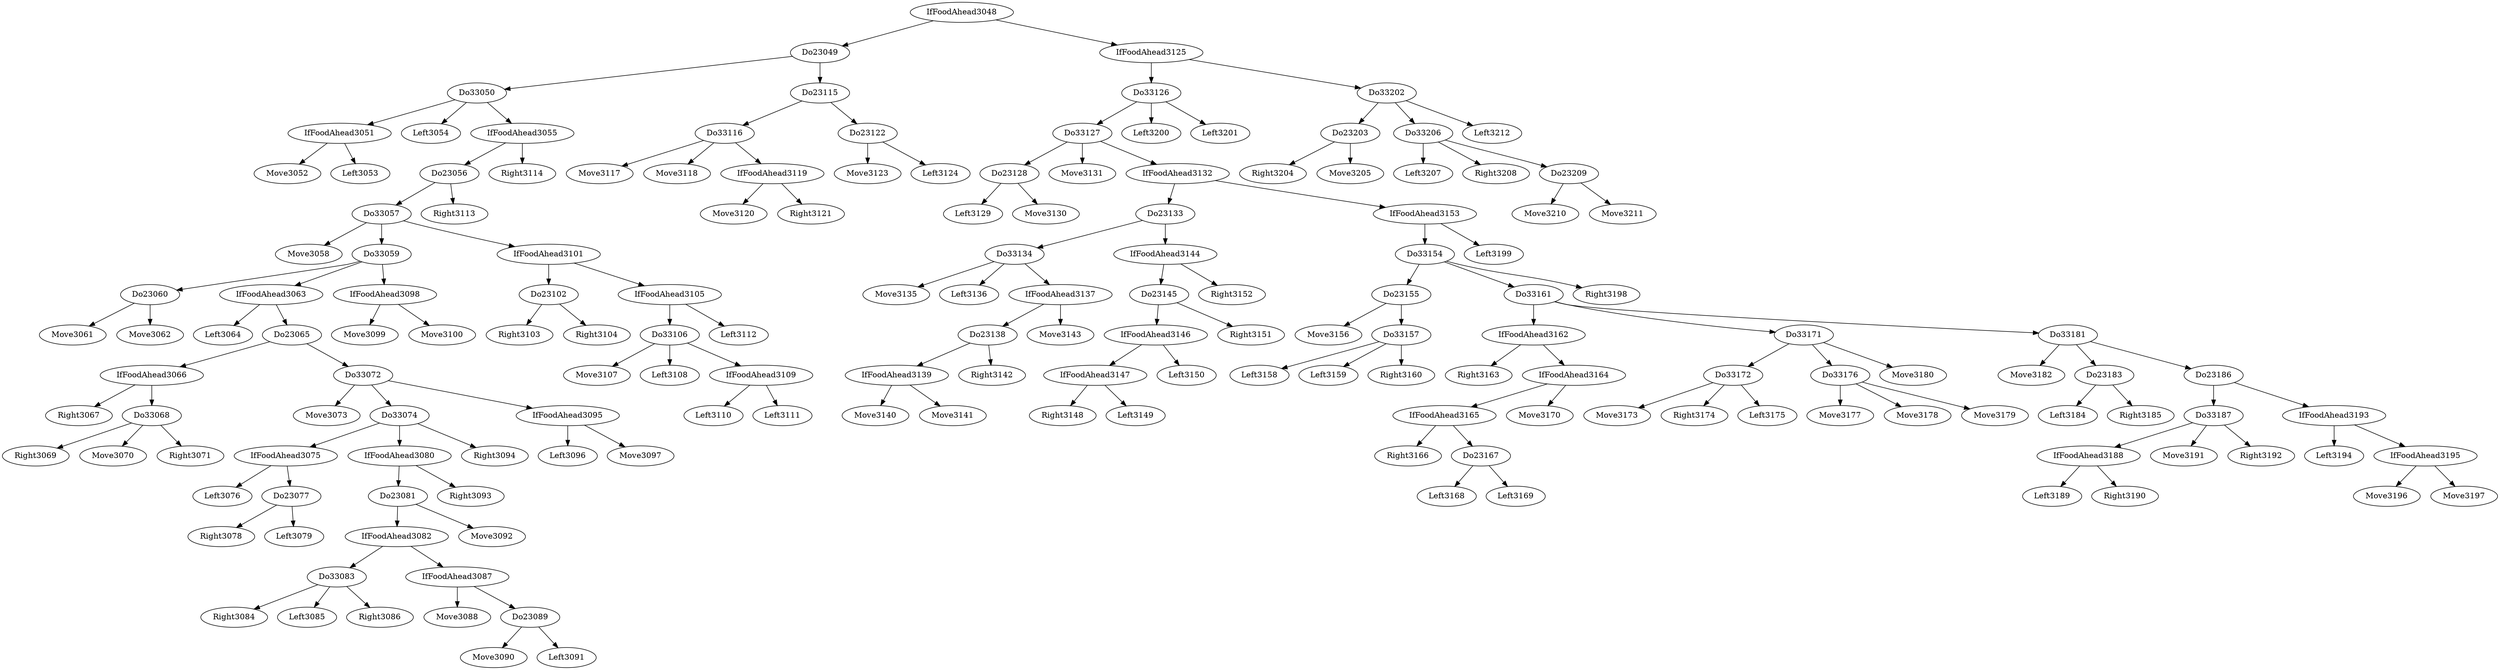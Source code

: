 digraph T {
	IfFoodAhead3051 -> Move3052
	IfFoodAhead3051 -> Left3053
	Do33050 -> IfFoodAhead3051
	Do33050 -> Left3054
	Do33057 -> Move3058
	Do23060 -> Move3061
	Do23060 -> Move3062
	Do33059 -> Do23060
	IfFoodAhead3063 -> Left3064
	IfFoodAhead3066 -> Right3067
	Do33068 -> Right3069
	Do33068 -> Move3070
	Do33068 -> Right3071
	IfFoodAhead3066 -> Do33068
	Do23065 -> IfFoodAhead3066
	Do33072 -> Move3073
	IfFoodAhead3075 -> Left3076
	Do23077 -> Right3078
	Do23077 -> Left3079
	IfFoodAhead3075 -> Do23077
	Do33074 -> IfFoodAhead3075
	Do33083 -> Right3084
	Do33083 -> Left3085
	Do33083 -> Right3086
	IfFoodAhead3082 -> Do33083
	IfFoodAhead3087 -> Move3088
	Do23089 -> Move3090
	Do23089 -> Left3091
	IfFoodAhead3087 -> Do23089
	IfFoodAhead3082 -> IfFoodAhead3087
	Do23081 -> IfFoodAhead3082
	Do23081 -> Move3092
	IfFoodAhead3080 -> Do23081
	IfFoodAhead3080 -> Right3093
	Do33074 -> IfFoodAhead3080
	Do33074 -> Right3094
	Do33072 -> Do33074
	IfFoodAhead3095 -> Left3096
	IfFoodAhead3095 -> Move3097
	Do33072 -> IfFoodAhead3095
	Do23065 -> Do33072
	IfFoodAhead3063 -> Do23065
	Do33059 -> IfFoodAhead3063
	IfFoodAhead3098 -> Move3099
	IfFoodAhead3098 -> Move3100
	Do33059 -> IfFoodAhead3098
	Do33057 -> Do33059
	Do23102 -> Right3103
	Do23102 -> Right3104
	IfFoodAhead3101 -> Do23102
	Do33106 -> Move3107
	Do33106 -> Left3108
	IfFoodAhead3109 -> Left3110
	IfFoodAhead3109 -> Left3111
	Do33106 -> IfFoodAhead3109
	IfFoodAhead3105 -> Do33106
	IfFoodAhead3105 -> Left3112
	IfFoodAhead3101 -> IfFoodAhead3105
	Do33057 -> IfFoodAhead3101
	Do23056 -> Do33057
	Do23056 -> Right3113
	IfFoodAhead3055 -> Do23056
	IfFoodAhead3055 -> Right3114
	Do33050 -> IfFoodAhead3055
	Do23049 -> Do33050
	Do33116 -> Move3117
	Do33116 -> Move3118
	IfFoodAhead3119 -> Move3120
	IfFoodAhead3119 -> Right3121
	Do33116 -> IfFoodAhead3119
	Do23115 -> Do33116
	Do23122 -> Move3123
	Do23122 -> Left3124
	Do23115 -> Do23122
	Do23049 -> Do23115
	IfFoodAhead3048 -> Do23049
	Do23128 -> Left3129
	Do23128 -> Move3130
	Do33127 -> Do23128
	Do33127 -> Move3131
	Do33134 -> Move3135
	Do33134 -> Left3136
	IfFoodAhead3139 -> Move3140
	IfFoodAhead3139 -> Move3141
	Do23138 -> IfFoodAhead3139
	Do23138 -> Right3142
	IfFoodAhead3137 -> Do23138
	IfFoodAhead3137 -> Move3143
	Do33134 -> IfFoodAhead3137
	Do23133 -> Do33134
	IfFoodAhead3147 -> Right3148
	IfFoodAhead3147 -> Left3149
	IfFoodAhead3146 -> IfFoodAhead3147
	IfFoodAhead3146 -> Left3150
	Do23145 -> IfFoodAhead3146
	Do23145 -> Right3151
	IfFoodAhead3144 -> Do23145
	IfFoodAhead3144 -> Right3152
	Do23133 -> IfFoodAhead3144
	IfFoodAhead3132 -> Do23133
	Do23155 -> Move3156
	Do33157 -> Left3158
	Do33157 -> Left3159
	Do33157 -> Right3160
	Do23155 -> Do33157
	Do33154 -> Do23155
	IfFoodAhead3162 -> Right3163
	IfFoodAhead3165 -> Right3166
	Do23167 -> Left3168
	Do23167 -> Left3169
	IfFoodAhead3165 -> Do23167
	IfFoodAhead3164 -> IfFoodAhead3165
	IfFoodAhead3164 -> Move3170
	IfFoodAhead3162 -> IfFoodAhead3164
	Do33161 -> IfFoodAhead3162
	Do33172 -> Move3173
	Do33172 -> Right3174
	Do33172 -> Left3175
	Do33171 -> Do33172
	Do33176 -> Move3177
	Do33176 -> Move3178
	Do33176 -> Move3179
	Do33171 -> Do33176
	Do33171 -> Move3180
	Do33161 -> Do33171
	Do33181 -> Move3182
	Do23183 -> Left3184
	Do23183 -> Right3185
	Do33181 -> Do23183
	IfFoodAhead3188 -> Left3189
	IfFoodAhead3188 -> Right3190
	Do33187 -> IfFoodAhead3188
	Do33187 -> Move3191
	Do33187 -> Right3192
	Do23186 -> Do33187
	IfFoodAhead3193 -> Left3194
	IfFoodAhead3195 -> Move3196
	IfFoodAhead3195 -> Move3197
	IfFoodAhead3193 -> IfFoodAhead3195
	Do23186 -> IfFoodAhead3193
	Do33181 -> Do23186
	Do33161 -> Do33181
	Do33154 -> Do33161
	Do33154 -> Right3198
	IfFoodAhead3153 -> Do33154
	IfFoodAhead3153 -> Left3199
	IfFoodAhead3132 -> IfFoodAhead3153
	Do33127 -> IfFoodAhead3132
	Do33126 -> Do33127
	Do33126 -> Left3200
	Do33126 -> Left3201
	IfFoodAhead3125 -> Do33126
	Do23203 -> Right3204
	Do23203 -> Move3205
	Do33202 -> Do23203
	Do33206 -> Left3207
	Do33206 -> Right3208
	Do23209 -> Move3210
	Do23209 -> Move3211
	Do33206 -> Do23209
	Do33202 -> Do33206
	Do33202 -> Left3212
	IfFoodAhead3125 -> Do33202
	IfFoodAhead3048 -> IfFoodAhead3125
}
